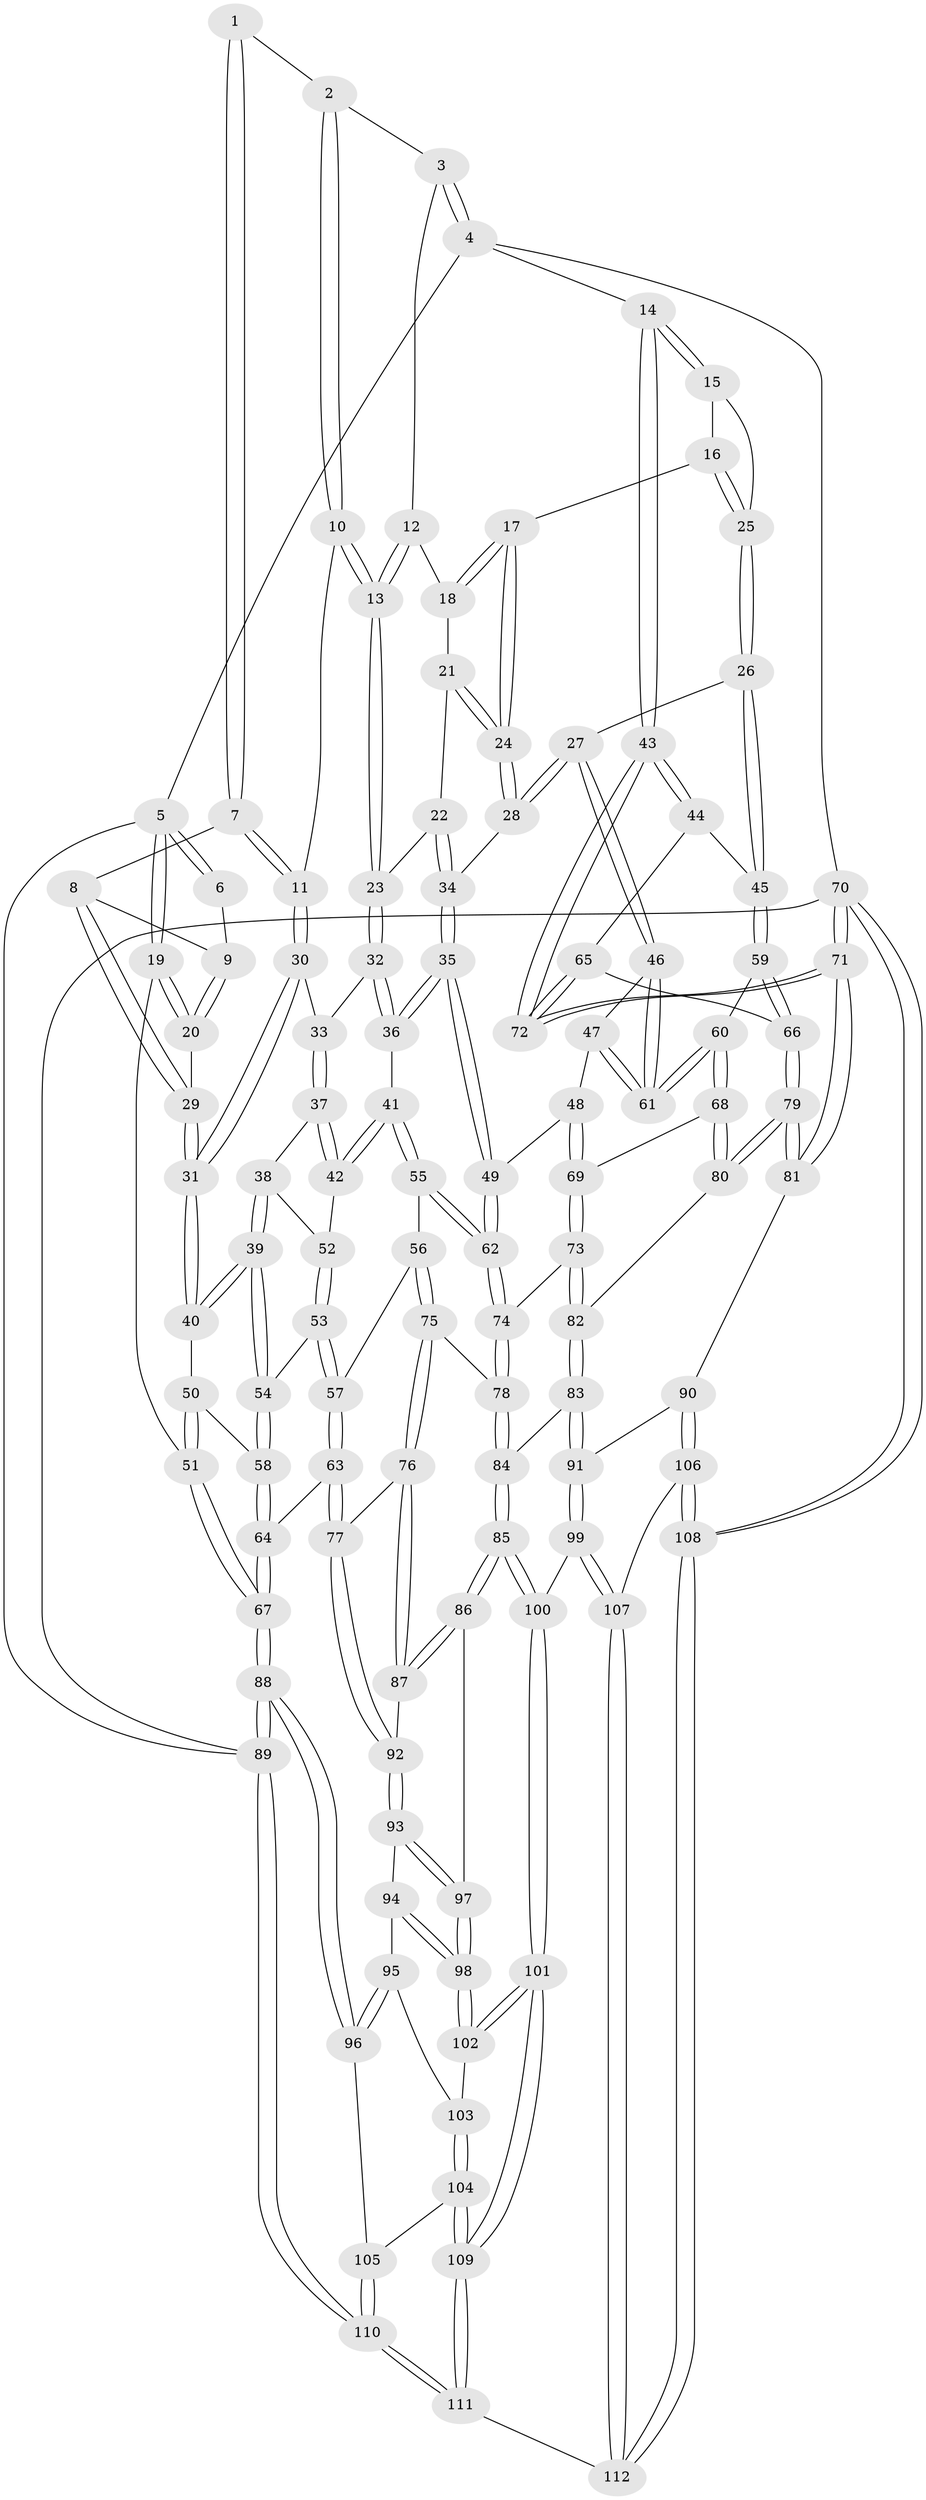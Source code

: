 // Generated by graph-tools (version 1.1) at 2025/01/03/09/25 05:01:18]
// undirected, 112 vertices, 277 edges
graph export_dot {
graph [start="1"]
  node [color=gray90,style=filled];
  1 [pos="+0.2350068727861519+0"];
  2 [pos="+0.49314031291809374+0"];
  3 [pos="+0.6998110658593641+0"];
  4 [pos="+1+0"];
  5 [pos="+0+0"];
  6 [pos="+0.12253695991416652+0"];
  7 [pos="+0.279589748925385+0.04373303489508372"];
  8 [pos="+0.1848576910029929+0.15040783953020567"];
  9 [pos="+0.06930621972034309+0.10057552113456043"];
  10 [pos="+0.40861319897179155+0.14349113466319258"];
  11 [pos="+0.3759097970117829+0.1399325210294676"];
  12 [pos="+0.673695282389322+0"];
  13 [pos="+0.4525639589790943+0.15189767371606777"];
  14 [pos="+1+0"];
  15 [pos="+1+0.04537111451581933"];
  16 [pos="+0.7832179338409001+0.18141886769882848"];
  17 [pos="+0.777739092390699+0.179568618858993"];
  18 [pos="+0.6837114577603864+0.06964884414233655"];
  19 [pos="+0+0.2690920621417815"];
  20 [pos="+0+0.2312252284522496"];
  21 [pos="+0.6742031574425192+0.09504586456224196"];
  22 [pos="+0.5363616891400026+0.24837678286966208"];
  23 [pos="+0.501089215906931+0.22083807955290685"];
  24 [pos="+0.6865161469841758+0.27920891131589065"];
  25 [pos="+0.8500133786481238+0.2896871189603339"];
  26 [pos="+0.8438206131149973+0.33366155103119227"];
  27 [pos="+0.7438804024855339+0.3550054683389466"];
  28 [pos="+0.6818413778574107+0.29608466585273885"];
  29 [pos="+0.16748104235146236+0.2650969887580145"];
  30 [pos="+0.3089176143399603+0.2722808261822519"];
  31 [pos="+0.1990133594326563+0.3043104476857492"];
  32 [pos="+0.3813034914947595+0.31542863022246065"];
  33 [pos="+0.33417583728097167+0.2929784181084041"];
  34 [pos="+0.5568482960820319+0.286726517457231"];
  35 [pos="+0.5178145151383065+0.3849883603831481"];
  36 [pos="+0.428346184024662+0.3889876219748121"];
  37 [pos="+0.33268656381504275+0.37942763028006865"];
  38 [pos="+0.28564688015352785+0.39487429027619314"];
  39 [pos="+0.2492843434337344+0.4041003506398824"];
  40 [pos="+0.19754886954392653+0.32059938389901416"];
  41 [pos="+0.40680854605469413+0.40929790549916206"];
  42 [pos="+0.37618846152999746+0.4087172566493739"];
  43 [pos="+1+0.3792972393237657"];
  44 [pos="+1+0.394183381112178"];
  45 [pos="+0.9095952780965946+0.379197263548166"];
  46 [pos="+0.7431507173062467+0.35691535879675285"];
  47 [pos="+0.5917481225590279+0.4717446372519018"];
  48 [pos="+0.5717509133403615+0.4782500801830763"];
  49 [pos="+0.5618166893011929+0.47853484151232273"];
  50 [pos="+0.1300729827188564+0.3940661492322001"];
  51 [pos="+0+0.43915119167991606"];
  52 [pos="+0.36615438929802385+0.41326184251665743"];
  53 [pos="+0.2778055758879496+0.46099074152559916"];
  54 [pos="+0.2527872952056438+0.41681117172635856"];
  55 [pos="+0.39090065186173206+0.5001397599415137"];
  56 [pos="+0.33778849686459744+0.5334770511604081"];
  57 [pos="+0.2880037149325964+0.5225682246366669"];
  58 [pos="+0.14286713352551836+0.5003009351356629"];
  59 [pos="+0.8407660936060243+0.5366251170608808"];
  60 [pos="+0.7613557422258261+0.5273393030798316"];
  61 [pos="+0.7526680023464983+0.5096088421744437"];
  62 [pos="+0.525795629697704+0.5437337365788998"];
  63 [pos="+0.16119013794578305+0.6196504478467239"];
  64 [pos="+0.12699447748010206+0.6109609675021687"];
  65 [pos="+0.9094254891243744+0.5736822084256235"];
  66 [pos="+0.8567212153436132+0.5551407932612376"];
  67 [pos="+0+0.6556705635721253"];
  68 [pos="+0.7157954694739975+0.5907486427731721"];
  69 [pos="+0.6934199886634007+0.5814084319823687"];
  70 [pos="+1+1"];
  71 [pos="+1+1"];
  72 [pos="+1+0.9489761441799459"];
  73 [pos="+0.5513639596619917+0.599187773659222"];
  74 [pos="+0.5256968611008673+0.5456909594117515"];
  75 [pos="+0.3872135864526435+0.6279833333526619"];
  76 [pos="+0.3491268422603745+0.6541043921078641"];
  77 [pos="+0.17302411082201763+0.6334515824277899"];
  78 [pos="+0.4038579392061655+0.6330217785054468"];
  79 [pos="+0.7902177514043243+0.7516573968188234"];
  80 [pos="+0.7150122035381508+0.6337014460898219"];
  81 [pos="+0.796496703029099+0.774441369982079"];
  82 [pos="+0.5683362417577582+0.6731808834773969"];
  83 [pos="+0.5469144899595555+0.7488232838808068"];
  84 [pos="+0.47178947676742833+0.7547499517873607"];
  85 [pos="+0.41314797502692385+0.7988355669849537"];
  86 [pos="+0.3471712192431743+0.787077689435676"];
  87 [pos="+0.33163987568979386+0.7269189216116791"];
  88 [pos="+0+0.7185209269846401"];
  89 [pos="+0+1"];
  90 [pos="+0.6769802018000479+0.8105584068132154"];
  91 [pos="+0.5669855468549433+0.7685941967968178"];
  92 [pos="+0.17560815820458417+0.6387856089542838"];
  93 [pos="+0.2028288671482088+0.7326790750321407"];
  94 [pos="+0.17699170682276455+0.7942381951814492"];
  95 [pos="+0.1532202600929325+0.8252310780898025"];
  96 [pos="+0+0.8345260793283859"];
  97 [pos="+0.30760381574090284+0.8030336695434735"];
  98 [pos="+0.2774442711601105+0.8552726432890363"];
  99 [pos="+0.5173837490833368+0.976373711825604"];
  100 [pos="+0.41832342567461006+0.8590279346486834"];
  101 [pos="+0.29821986843674175+0.9932894379264258"];
  102 [pos="+0.2671472480059544+0.8851030279528187"];
  103 [pos="+0.1854157733073927+0.8712333545012563"];
  104 [pos="+0.1425623618209168+0.9449198003905277"];
  105 [pos="+0.07009222628341742+0.9261126849370299"];
  106 [pos="+0.6582554779471448+0.8969983608738283"];
  107 [pos="+0.5179180987814133+0.9782682806081672"];
  108 [pos="+0.8887101179029985+1"];
  109 [pos="+0.2884435595119146+1"];
  110 [pos="+0.009525179081488627+1"];
  111 [pos="+0.310502815854199+1"];
  112 [pos="+0.48976795798200906+1"];
  1 -- 2;
  1 -- 7;
  1 -- 7;
  2 -- 3;
  2 -- 10;
  2 -- 10;
  3 -- 4;
  3 -- 4;
  3 -- 12;
  4 -- 5;
  4 -- 14;
  4 -- 70;
  5 -- 6;
  5 -- 6;
  5 -- 19;
  5 -- 19;
  5 -- 89;
  6 -- 9;
  7 -- 8;
  7 -- 11;
  7 -- 11;
  8 -- 9;
  8 -- 29;
  8 -- 29;
  9 -- 20;
  9 -- 20;
  10 -- 11;
  10 -- 13;
  10 -- 13;
  11 -- 30;
  11 -- 30;
  12 -- 13;
  12 -- 13;
  12 -- 18;
  13 -- 23;
  13 -- 23;
  14 -- 15;
  14 -- 15;
  14 -- 43;
  14 -- 43;
  15 -- 16;
  15 -- 25;
  16 -- 17;
  16 -- 25;
  16 -- 25;
  17 -- 18;
  17 -- 18;
  17 -- 24;
  17 -- 24;
  18 -- 21;
  19 -- 20;
  19 -- 20;
  19 -- 51;
  20 -- 29;
  21 -- 22;
  21 -- 24;
  21 -- 24;
  22 -- 23;
  22 -- 34;
  22 -- 34;
  23 -- 32;
  23 -- 32;
  24 -- 28;
  24 -- 28;
  25 -- 26;
  25 -- 26;
  26 -- 27;
  26 -- 45;
  26 -- 45;
  27 -- 28;
  27 -- 28;
  27 -- 46;
  27 -- 46;
  28 -- 34;
  29 -- 31;
  29 -- 31;
  30 -- 31;
  30 -- 31;
  30 -- 33;
  31 -- 40;
  31 -- 40;
  32 -- 33;
  32 -- 36;
  32 -- 36;
  33 -- 37;
  33 -- 37;
  34 -- 35;
  34 -- 35;
  35 -- 36;
  35 -- 36;
  35 -- 49;
  35 -- 49;
  36 -- 41;
  37 -- 38;
  37 -- 42;
  37 -- 42;
  38 -- 39;
  38 -- 39;
  38 -- 52;
  39 -- 40;
  39 -- 40;
  39 -- 54;
  39 -- 54;
  40 -- 50;
  41 -- 42;
  41 -- 42;
  41 -- 55;
  41 -- 55;
  42 -- 52;
  43 -- 44;
  43 -- 44;
  43 -- 72;
  43 -- 72;
  44 -- 45;
  44 -- 65;
  45 -- 59;
  45 -- 59;
  46 -- 47;
  46 -- 61;
  46 -- 61;
  47 -- 48;
  47 -- 61;
  47 -- 61;
  48 -- 49;
  48 -- 69;
  48 -- 69;
  49 -- 62;
  49 -- 62;
  50 -- 51;
  50 -- 51;
  50 -- 58;
  51 -- 67;
  51 -- 67;
  52 -- 53;
  52 -- 53;
  53 -- 54;
  53 -- 57;
  53 -- 57;
  54 -- 58;
  54 -- 58;
  55 -- 56;
  55 -- 62;
  55 -- 62;
  56 -- 57;
  56 -- 75;
  56 -- 75;
  57 -- 63;
  57 -- 63;
  58 -- 64;
  58 -- 64;
  59 -- 60;
  59 -- 66;
  59 -- 66;
  60 -- 61;
  60 -- 61;
  60 -- 68;
  60 -- 68;
  62 -- 74;
  62 -- 74;
  63 -- 64;
  63 -- 77;
  63 -- 77;
  64 -- 67;
  64 -- 67;
  65 -- 66;
  65 -- 72;
  65 -- 72;
  66 -- 79;
  66 -- 79;
  67 -- 88;
  67 -- 88;
  68 -- 69;
  68 -- 80;
  68 -- 80;
  69 -- 73;
  69 -- 73;
  70 -- 71;
  70 -- 71;
  70 -- 108;
  70 -- 108;
  70 -- 89;
  71 -- 72;
  71 -- 72;
  71 -- 81;
  71 -- 81;
  73 -- 74;
  73 -- 82;
  73 -- 82;
  74 -- 78;
  74 -- 78;
  75 -- 76;
  75 -- 76;
  75 -- 78;
  76 -- 77;
  76 -- 87;
  76 -- 87;
  77 -- 92;
  77 -- 92;
  78 -- 84;
  78 -- 84;
  79 -- 80;
  79 -- 80;
  79 -- 81;
  79 -- 81;
  80 -- 82;
  81 -- 90;
  82 -- 83;
  82 -- 83;
  83 -- 84;
  83 -- 91;
  83 -- 91;
  84 -- 85;
  84 -- 85;
  85 -- 86;
  85 -- 86;
  85 -- 100;
  85 -- 100;
  86 -- 87;
  86 -- 87;
  86 -- 97;
  87 -- 92;
  88 -- 89;
  88 -- 89;
  88 -- 96;
  88 -- 96;
  89 -- 110;
  89 -- 110;
  90 -- 91;
  90 -- 106;
  90 -- 106;
  91 -- 99;
  91 -- 99;
  92 -- 93;
  92 -- 93;
  93 -- 94;
  93 -- 97;
  93 -- 97;
  94 -- 95;
  94 -- 98;
  94 -- 98;
  95 -- 96;
  95 -- 96;
  95 -- 103;
  96 -- 105;
  97 -- 98;
  97 -- 98;
  98 -- 102;
  98 -- 102;
  99 -- 100;
  99 -- 107;
  99 -- 107;
  100 -- 101;
  100 -- 101;
  101 -- 102;
  101 -- 102;
  101 -- 109;
  101 -- 109;
  102 -- 103;
  103 -- 104;
  103 -- 104;
  104 -- 105;
  104 -- 109;
  104 -- 109;
  105 -- 110;
  105 -- 110;
  106 -- 107;
  106 -- 108;
  106 -- 108;
  107 -- 112;
  107 -- 112;
  108 -- 112;
  108 -- 112;
  109 -- 111;
  109 -- 111;
  110 -- 111;
  110 -- 111;
  111 -- 112;
}
